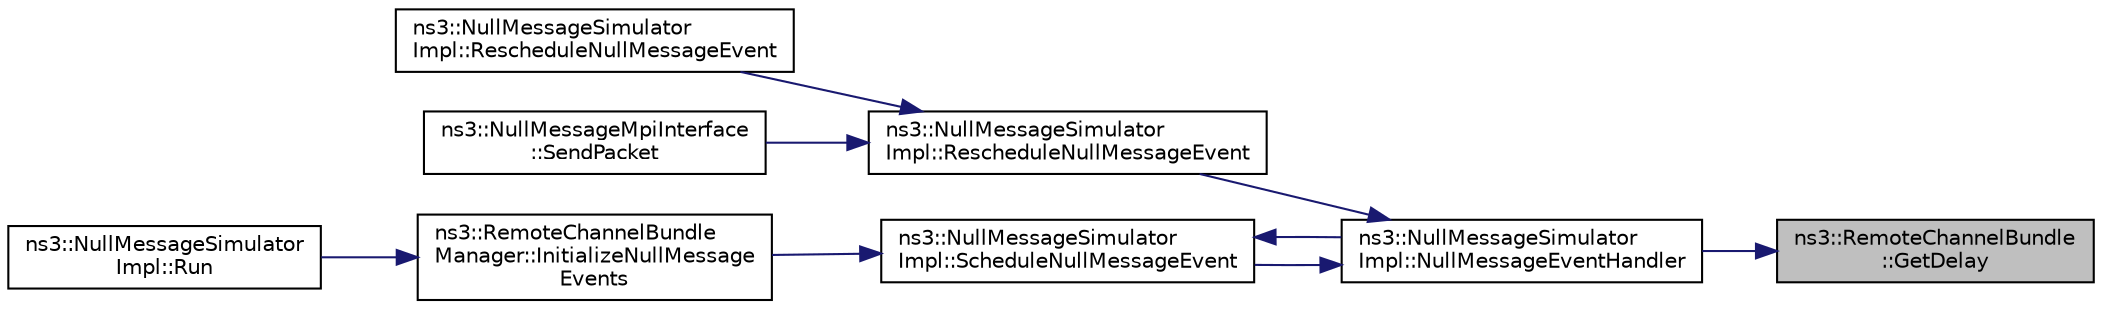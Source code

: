 digraph "ns3::RemoteChannelBundle::GetDelay"
{
 // LATEX_PDF_SIZE
  edge [fontname="Helvetica",fontsize="10",labelfontname="Helvetica",labelfontsize="10"];
  node [fontname="Helvetica",fontsize="10",shape=record];
  rankdir="RL";
  Node1 [label="ns3::RemoteChannelBundle\l::GetDelay",height=0.2,width=0.4,color="black", fillcolor="grey75", style="filled", fontcolor="black",tooltip="Get the minimum delay along any channel in this bundle."];
  Node1 -> Node2 [dir="back",color="midnightblue",fontsize="10",style="solid",fontname="Helvetica"];
  Node2 [label="ns3::NullMessageSimulator\lImpl::NullMessageEventHandler",height=0.2,width=0.4,color="black", fillcolor="white", style="filled",URL="$classns3_1_1_null_message_simulator_impl.html#a9bbef7568522f12c33d676e9e5108e2d",tooltip=" "];
  Node2 -> Node3 [dir="back",color="midnightblue",fontsize="10",style="solid",fontname="Helvetica"];
  Node3 [label="ns3::NullMessageSimulator\lImpl::RescheduleNullMessageEvent",height=0.2,width=0.4,color="black", fillcolor="white", style="filled",URL="$classns3_1_1_null_message_simulator_impl.html#addc65b52a532801e4f2dc1fdffce2a66",tooltip=" "];
  Node3 -> Node4 [dir="back",color="midnightblue",fontsize="10",style="solid",fontname="Helvetica"];
  Node4 [label="ns3::NullMessageSimulator\lImpl::RescheduleNullMessageEvent",height=0.2,width=0.4,color="black", fillcolor="white", style="filled",URL="$classns3_1_1_null_message_simulator_impl.html#ac1c623f5285e8f7e663f116f35fc915a",tooltip=" "];
  Node3 -> Node5 [dir="back",color="midnightblue",fontsize="10",style="solid",fontname="Helvetica"];
  Node5 [label="ns3::NullMessageMpiInterface\l::SendPacket",height=0.2,width=0.4,color="black", fillcolor="white", style="filled",URL="$classns3_1_1_null_message_mpi_interface.html#a5bef503661f681b69f0c69abda3ed25a",tooltip="Send a packet to a remote node."];
  Node2 -> Node6 [dir="back",color="midnightblue",fontsize="10",style="solid",fontname="Helvetica"];
  Node6 [label="ns3::NullMessageSimulator\lImpl::ScheduleNullMessageEvent",height=0.2,width=0.4,color="black", fillcolor="white", style="filled",URL="$classns3_1_1_null_message_simulator_impl.html#af281eadb697cd73293300c30b6bd975d",tooltip=" "];
  Node6 -> Node7 [dir="back",color="midnightblue",fontsize="10",style="solid",fontname="Helvetica"];
  Node7 [label="ns3::RemoteChannelBundle\lManager::InitializeNullMessage\lEvents",height=0.2,width=0.4,color="black", fillcolor="white", style="filled",URL="$classns3_1_1_remote_channel_bundle_manager.html#a5a1591054edf61b8d81c85a425a5dae8",tooltip="Setup initial Null Message events for every RemoteChannelBundle."];
  Node7 -> Node8 [dir="back",color="midnightblue",fontsize="10",style="solid",fontname="Helvetica"];
  Node8 [label="ns3::NullMessageSimulator\lImpl::Run",height=0.2,width=0.4,color="black", fillcolor="white", style="filled",URL="$classns3_1_1_null_message_simulator_impl.html#ab6919d906d7706a688b4452127860b77",tooltip="Run the simulation."];
  Node6 -> Node2 [dir="back",color="midnightblue",fontsize="10",style="solid",fontname="Helvetica"];
}
